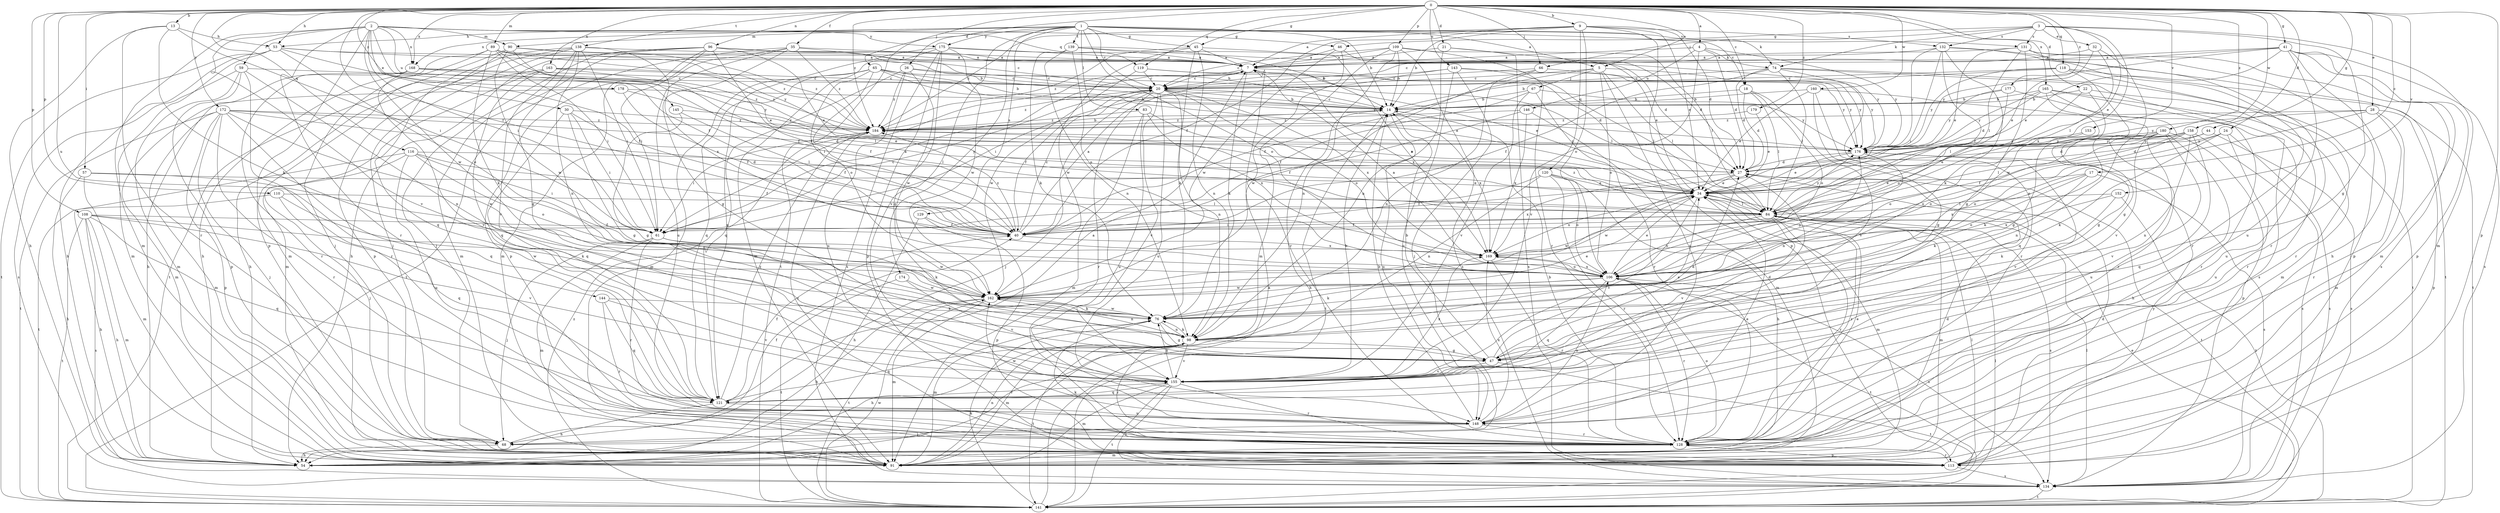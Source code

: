 strict digraph  {
0;
1;
2;
3;
4;
5;
7;
9;
13;
14;
17;
18;
20;
21;
22;
24;
26;
27;
28;
30;
32;
34;
35;
40;
41;
44;
45;
46;
47;
53;
54;
57;
59;
61;
65;
66;
67;
68;
74;
76;
83;
84;
89;
90;
91;
96;
98;
106;
108;
109;
110;
113;
116;
118;
119;
120;
121;
128;
129;
131;
132;
134;
138;
139;
141;
143;
144;
145;
146;
148;
152;
153;
155;
158;
160;
162;
163;
165;
168;
169;
172;
174;
175;
176;
177;
178;
179;
180;
184;
0 -> 4  [label=a];
0 -> 5  [label=a];
0 -> 9  [label=b];
0 -> 13  [label=b];
0 -> 17  [label=c];
0 -> 18  [label=c];
0 -> 21  [label=d];
0 -> 22  [label=d];
0 -> 24  [label=d];
0 -> 26  [label=d];
0 -> 28  [label=e];
0 -> 35  [label=f];
0 -> 40  [label=f];
0 -> 41  [label=g];
0 -> 44  [label=g];
0 -> 45  [label=g];
0 -> 53  [label=h];
0 -> 57  [label=i];
0 -> 65  [label=j];
0 -> 66  [label=j];
0 -> 89  [label=m];
0 -> 96  [label=n];
0 -> 108  [label=p];
0 -> 109  [label=p];
0 -> 110  [label=p];
0 -> 113  [label=p];
0 -> 116  [label=q];
0 -> 118  [label=q];
0 -> 119  [label=q];
0 -> 138  [label=t];
0 -> 143  [label=u];
0 -> 144  [label=u];
0 -> 152  [label=v];
0 -> 153  [label=v];
0 -> 158  [label=w];
0 -> 160  [label=w];
0 -> 163  [label=x];
0 -> 165  [label=x];
0 -> 168  [label=x];
0 -> 172  [label=y];
0 -> 177  [label=z];
0 -> 178  [label=z];
0 -> 179  [label=z];
0 -> 180  [label=z];
0 -> 184  [label=z];
1 -> 5  [label=a];
1 -> 14  [label=b];
1 -> 18  [label=c];
1 -> 20  [label=c];
1 -> 45  [label=g];
1 -> 53  [label=h];
1 -> 74  [label=k];
1 -> 83  [label=l];
1 -> 90  [label=m];
1 -> 106  [label=o];
1 -> 129  [label=s];
1 -> 131  [label=s];
1 -> 139  [label=t];
1 -> 141  [label=t];
1 -> 155  [label=v];
1 -> 168  [label=x];
1 -> 174  [label=y];
1 -> 175  [label=y];
2 -> 30  [label=e];
2 -> 40  [label=f];
2 -> 46  [label=g];
2 -> 59  [label=i];
2 -> 61  [label=i];
2 -> 90  [label=m];
2 -> 91  [label=m];
2 -> 113  [label=p];
2 -> 119  [label=q];
2 -> 128  [label=r];
2 -> 145  [label=u];
2 -> 155  [label=v];
2 -> 162  [label=w];
2 -> 168  [label=x];
2 -> 175  [label=y];
3 -> 32  [label=e];
3 -> 34  [label=e];
3 -> 46  [label=g];
3 -> 47  [label=g];
3 -> 66  [label=j];
3 -> 74  [label=k];
3 -> 91  [label=m];
3 -> 131  [label=s];
3 -> 132  [label=s];
3 -> 169  [label=x];
4 -> 7  [label=a];
4 -> 27  [label=d];
4 -> 74  [label=k];
4 -> 146  [label=u];
4 -> 155  [label=v];
4 -> 176  [label=y];
5 -> 20  [label=c];
5 -> 40  [label=f];
5 -> 67  [label=j];
5 -> 84  [label=l];
5 -> 106  [label=o];
5 -> 148  [label=u];
5 -> 176  [label=y];
7 -> 20  [label=c];
7 -> 27  [label=d];
7 -> 61  [label=i];
7 -> 76  [label=k];
7 -> 169  [label=x];
9 -> 7  [label=a];
9 -> 14  [label=b];
9 -> 27  [label=d];
9 -> 34  [label=e];
9 -> 40  [label=f];
9 -> 106  [label=o];
9 -> 113  [label=p];
9 -> 120  [label=q];
9 -> 132  [label=s];
9 -> 184  [label=z];
13 -> 53  [label=h];
13 -> 54  [label=h];
13 -> 61  [label=i];
13 -> 76  [label=k];
13 -> 128  [label=r];
14 -> 20  [label=c];
14 -> 54  [label=h];
14 -> 141  [label=t];
14 -> 148  [label=u];
14 -> 169  [label=x];
14 -> 184  [label=z];
17 -> 34  [label=e];
17 -> 76  [label=k];
17 -> 106  [label=o];
17 -> 134  [label=s];
17 -> 169  [label=x];
18 -> 14  [label=b];
18 -> 27  [label=d];
18 -> 84  [label=l];
18 -> 106  [label=o];
18 -> 155  [label=v];
20 -> 14  [label=b];
20 -> 40  [label=f];
20 -> 68  [label=j];
20 -> 98  [label=n];
20 -> 106  [label=o];
20 -> 128  [label=r];
20 -> 148  [label=u];
20 -> 155  [label=v];
20 -> 169  [label=x];
20 -> 184  [label=z];
21 -> 7  [label=a];
21 -> 34  [label=e];
21 -> 98  [label=n];
21 -> 134  [label=s];
22 -> 14  [label=b];
22 -> 47  [label=g];
22 -> 106  [label=o];
22 -> 128  [label=r];
24 -> 76  [label=k];
24 -> 106  [label=o];
24 -> 134  [label=s];
24 -> 148  [label=u];
24 -> 176  [label=y];
26 -> 20  [label=c];
26 -> 34  [label=e];
26 -> 121  [label=q];
26 -> 148  [label=u];
26 -> 162  [label=w];
26 -> 184  [label=z];
27 -> 34  [label=e];
27 -> 141  [label=t];
27 -> 162  [label=w];
27 -> 169  [label=x];
28 -> 91  [label=m];
28 -> 106  [label=o];
28 -> 113  [label=p];
28 -> 128  [label=r];
28 -> 176  [label=y];
28 -> 184  [label=z];
30 -> 47  [label=g];
30 -> 61  [label=i];
30 -> 84  [label=l];
30 -> 121  [label=q];
30 -> 184  [label=z];
32 -> 7  [label=a];
32 -> 34  [label=e];
32 -> 84  [label=l];
32 -> 162  [label=w];
34 -> 84  [label=l];
34 -> 91  [label=m];
34 -> 128  [label=r];
34 -> 155  [label=v];
34 -> 162  [label=w];
34 -> 169  [label=x];
35 -> 7  [label=a];
35 -> 20  [label=c];
35 -> 47  [label=g];
35 -> 91  [label=m];
35 -> 141  [label=t];
35 -> 148  [label=u];
35 -> 184  [label=z];
40 -> 7  [label=a];
40 -> 20  [label=c];
40 -> 169  [label=x];
40 -> 184  [label=z];
41 -> 7  [label=a];
41 -> 20  [label=c];
41 -> 34  [label=e];
41 -> 54  [label=h];
41 -> 91  [label=m];
41 -> 113  [label=p];
41 -> 134  [label=s];
41 -> 148  [label=u];
41 -> 176  [label=y];
44 -> 27  [label=d];
44 -> 134  [label=s];
44 -> 176  [label=y];
45 -> 7  [label=a];
45 -> 76  [label=k];
45 -> 98  [label=n];
45 -> 162  [label=w];
45 -> 169  [label=x];
45 -> 184  [label=z];
46 -> 7  [label=a];
46 -> 27  [label=d];
46 -> 128  [label=r];
46 -> 162  [label=w];
47 -> 14  [label=b];
47 -> 27  [label=d];
47 -> 34  [label=e];
47 -> 141  [label=t];
47 -> 155  [label=v];
53 -> 7  [label=a];
53 -> 14  [label=b];
53 -> 40  [label=f];
53 -> 54  [label=h];
53 -> 91  [label=m];
53 -> 106  [label=o];
53 -> 141  [label=t];
54 -> 27  [label=d];
57 -> 34  [label=e];
57 -> 54  [label=h];
57 -> 61  [label=i];
57 -> 91  [label=m];
59 -> 20  [label=c];
59 -> 91  [label=m];
59 -> 98  [label=n];
59 -> 113  [label=p];
59 -> 128  [label=r];
59 -> 134  [label=s];
61 -> 7  [label=a];
61 -> 20  [label=c];
61 -> 68  [label=j];
61 -> 76  [label=k];
61 -> 91  [label=m];
61 -> 128  [label=r];
61 -> 162  [label=w];
65 -> 14  [label=b];
65 -> 20  [label=c];
65 -> 34  [label=e];
65 -> 40  [label=f];
65 -> 91  [label=m];
65 -> 106  [label=o];
65 -> 121  [label=q];
65 -> 176  [label=y];
66 -> 20  [label=c];
66 -> 98  [label=n];
66 -> 162  [label=w];
66 -> 176  [label=y];
67 -> 14  [label=b];
67 -> 40  [label=f];
67 -> 128  [label=r];
67 -> 155  [label=v];
67 -> 176  [label=y];
68 -> 34  [label=e];
68 -> 40  [label=f];
68 -> 54  [label=h];
74 -> 20  [label=c];
74 -> 27  [label=d];
74 -> 40  [label=f];
74 -> 84  [label=l];
74 -> 128  [label=r];
74 -> 134  [label=s];
74 -> 141  [label=t];
76 -> 34  [label=e];
76 -> 47  [label=g];
76 -> 91  [label=m];
76 -> 98  [label=n];
76 -> 162  [label=w];
83 -> 34  [label=e];
83 -> 91  [label=m];
83 -> 148  [label=u];
83 -> 169  [label=x];
83 -> 184  [label=z];
84 -> 40  [label=f];
84 -> 61  [label=i];
84 -> 91  [label=m];
84 -> 106  [label=o];
84 -> 128  [label=r];
84 -> 134  [label=s];
84 -> 155  [label=v];
84 -> 176  [label=y];
84 -> 184  [label=z];
89 -> 7  [label=a];
89 -> 34  [label=e];
89 -> 54  [label=h];
89 -> 61  [label=i];
89 -> 68  [label=j];
89 -> 76  [label=k];
89 -> 176  [label=y];
89 -> 184  [label=z];
90 -> 7  [label=a];
90 -> 40  [label=f];
90 -> 121  [label=q];
90 -> 141  [label=t];
90 -> 162  [label=w];
90 -> 184  [label=z];
91 -> 98  [label=n];
96 -> 7  [label=a];
96 -> 14  [label=b];
96 -> 34  [label=e];
96 -> 40  [label=f];
96 -> 54  [label=h];
96 -> 61  [label=i];
96 -> 68  [label=j];
96 -> 91  [label=m];
96 -> 113  [label=p];
98 -> 47  [label=g];
98 -> 54  [label=h];
98 -> 76  [label=k];
98 -> 91  [label=m];
98 -> 121  [label=q];
98 -> 128  [label=r];
98 -> 141  [label=t];
98 -> 155  [label=v];
106 -> 7  [label=a];
106 -> 34  [label=e];
106 -> 76  [label=k];
106 -> 121  [label=q];
106 -> 128  [label=r];
106 -> 134  [label=s];
106 -> 141  [label=t];
106 -> 162  [label=w];
106 -> 169  [label=x];
108 -> 40  [label=f];
108 -> 54  [label=h];
108 -> 91  [label=m];
108 -> 121  [label=q];
108 -> 134  [label=s];
108 -> 141  [label=t];
108 -> 155  [label=v];
108 -> 162  [label=w];
109 -> 7  [label=a];
109 -> 14  [label=b];
109 -> 20  [label=c];
109 -> 84  [label=l];
109 -> 91  [label=m];
109 -> 98  [label=n];
109 -> 128  [label=r];
109 -> 134  [label=s];
110 -> 54  [label=h];
110 -> 76  [label=k];
110 -> 84  [label=l];
110 -> 121  [label=q];
113 -> 27  [label=d];
113 -> 76  [label=k];
113 -> 84  [label=l];
113 -> 128  [label=r];
113 -> 134  [label=s];
113 -> 176  [label=y];
113 -> 184  [label=z];
116 -> 27  [label=d];
116 -> 40  [label=f];
116 -> 61  [label=i];
116 -> 68  [label=j];
116 -> 106  [label=o];
116 -> 141  [label=t];
116 -> 148  [label=u];
118 -> 14  [label=b];
118 -> 20  [label=c];
118 -> 47  [label=g];
118 -> 128  [label=r];
118 -> 141  [label=t];
118 -> 176  [label=y];
119 -> 20  [label=c];
119 -> 84  [label=l];
119 -> 162  [label=w];
119 -> 176  [label=y];
120 -> 34  [label=e];
120 -> 40  [label=f];
120 -> 54  [label=h];
120 -> 98  [label=n];
120 -> 106  [label=o];
120 -> 128  [label=r];
121 -> 7  [label=a];
121 -> 40  [label=f];
121 -> 54  [label=h];
121 -> 148  [label=u];
121 -> 155  [label=v];
121 -> 184  [label=z];
128 -> 14  [label=b];
128 -> 34  [label=e];
128 -> 91  [label=m];
128 -> 106  [label=o];
128 -> 113  [label=p];
129 -> 40  [label=f];
129 -> 54  [label=h];
129 -> 113  [label=p];
131 -> 7  [label=a];
131 -> 34  [label=e];
131 -> 47  [label=g];
131 -> 84  [label=l];
131 -> 113  [label=p];
131 -> 128  [label=r];
131 -> 134  [label=s];
132 -> 7  [label=a];
132 -> 40  [label=f];
132 -> 61  [label=i];
132 -> 76  [label=k];
132 -> 128  [label=r];
132 -> 141  [label=t];
132 -> 176  [label=y];
134 -> 84  [label=l];
134 -> 141  [label=t];
138 -> 7  [label=a];
138 -> 47  [label=g];
138 -> 61  [label=i];
138 -> 68  [label=j];
138 -> 91  [label=m];
138 -> 98  [label=n];
138 -> 113  [label=p];
138 -> 155  [label=v];
138 -> 169  [label=x];
139 -> 7  [label=a];
139 -> 14  [label=b];
139 -> 27  [label=d];
139 -> 76  [label=k];
139 -> 98  [label=n];
139 -> 106  [label=o];
141 -> 7  [label=a];
141 -> 34  [label=e];
141 -> 76  [label=k];
141 -> 84  [label=l];
141 -> 162  [label=w];
141 -> 184  [label=z];
143 -> 20  [label=c];
143 -> 61  [label=i];
143 -> 68  [label=j];
143 -> 84  [label=l];
143 -> 148  [label=u];
143 -> 176  [label=y];
144 -> 76  [label=k];
144 -> 121  [label=q];
144 -> 128  [label=r];
144 -> 155  [label=v];
145 -> 40  [label=f];
145 -> 47  [label=g];
145 -> 184  [label=z];
146 -> 40  [label=f];
146 -> 91  [label=m];
146 -> 169  [label=x];
146 -> 184  [label=z];
148 -> 14  [label=b];
148 -> 68  [label=j];
148 -> 106  [label=o];
148 -> 128  [label=r];
148 -> 162  [label=w];
148 -> 169  [label=x];
152 -> 76  [label=k];
152 -> 84  [label=l];
152 -> 141  [label=t];
152 -> 169  [label=x];
153 -> 106  [label=o];
153 -> 176  [label=y];
155 -> 14  [label=b];
155 -> 27  [label=d];
155 -> 76  [label=k];
155 -> 91  [label=m];
155 -> 121  [label=q];
155 -> 128  [label=r];
155 -> 134  [label=s];
155 -> 141  [label=t];
155 -> 169  [label=x];
158 -> 27  [label=d];
158 -> 40  [label=f];
158 -> 84  [label=l];
158 -> 98  [label=n];
158 -> 106  [label=o];
158 -> 121  [label=q];
158 -> 134  [label=s];
158 -> 176  [label=y];
160 -> 14  [label=b];
160 -> 34  [label=e];
160 -> 47  [label=g];
160 -> 121  [label=q];
160 -> 128  [label=r];
162 -> 54  [label=h];
162 -> 76  [label=k];
162 -> 91  [label=m];
162 -> 98  [label=n];
162 -> 141  [label=t];
162 -> 176  [label=y];
163 -> 20  [label=c];
163 -> 54  [label=h];
163 -> 84  [label=l];
163 -> 91  [label=m];
163 -> 121  [label=q];
163 -> 184  [label=z];
165 -> 14  [label=b];
165 -> 27  [label=d];
165 -> 47  [label=g];
165 -> 91  [label=m];
165 -> 128  [label=r];
165 -> 155  [label=v];
165 -> 176  [label=y];
168 -> 20  [label=c];
168 -> 54  [label=h];
168 -> 128  [label=r];
168 -> 155  [label=v];
168 -> 176  [label=y];
168 -> 184  [label=z];
169 -> 106  [label=o];
169 -> 128  [label=r];
172 -> 27  [label=d];
172 -> 68  [label=j];
172 -> 84  [label=l];
172 -> 91  [label=m];
172 -> 113  [label=p];
172 -> 121  [label=q];
172 -> 128  [label=r];
172 -> 141  [label=t];
172 -> 162  [label=w];
172 -> 184  [label=z];
174 -> 141  [label=t];
174 -> 155  [label=v];
174 -> 162  [label=w];
175 -> 7  [label=a];
175 -> 47  [label=g];
175 -> 91  [label=m];
175 -> 113  [label=p];
175 -> 121  [label=q];
175 -> 134  [label=s];
175 -> 162  [label=w];
175 -> 176  [label=y];
176 -> 27  [label=d];
176 -> 34  [label=e];
176 -> 98  [label=n];
176 -> 155  [label=v];
177 -> 14  [label=b];
177 -> 84  [label=l];
177 -> 148  [label=u];
177 -> 176  [label=y];
178 -> 14  [label=b];
178 -> 34  [label=e];
178 -> 40  [label=f];
178 -> 91  [label=m];
179 -> 34  [label=e];
179 -> 184  [label=z];
180 -> 34  [label=e];
180 -> 54  [label=h];
180 -> 76  [label=k];
180 -> 98  [label=n];
180 -> 106  [label=o];
180 -> 113  [label=p];
180 -> 148  [label=u];
180 -> 155  [label=v];
180 -> 176  [label=y];
184 -> 14  [label=b];
184 -> 61  [label=i];
184 -> 176  [label=y];
}
